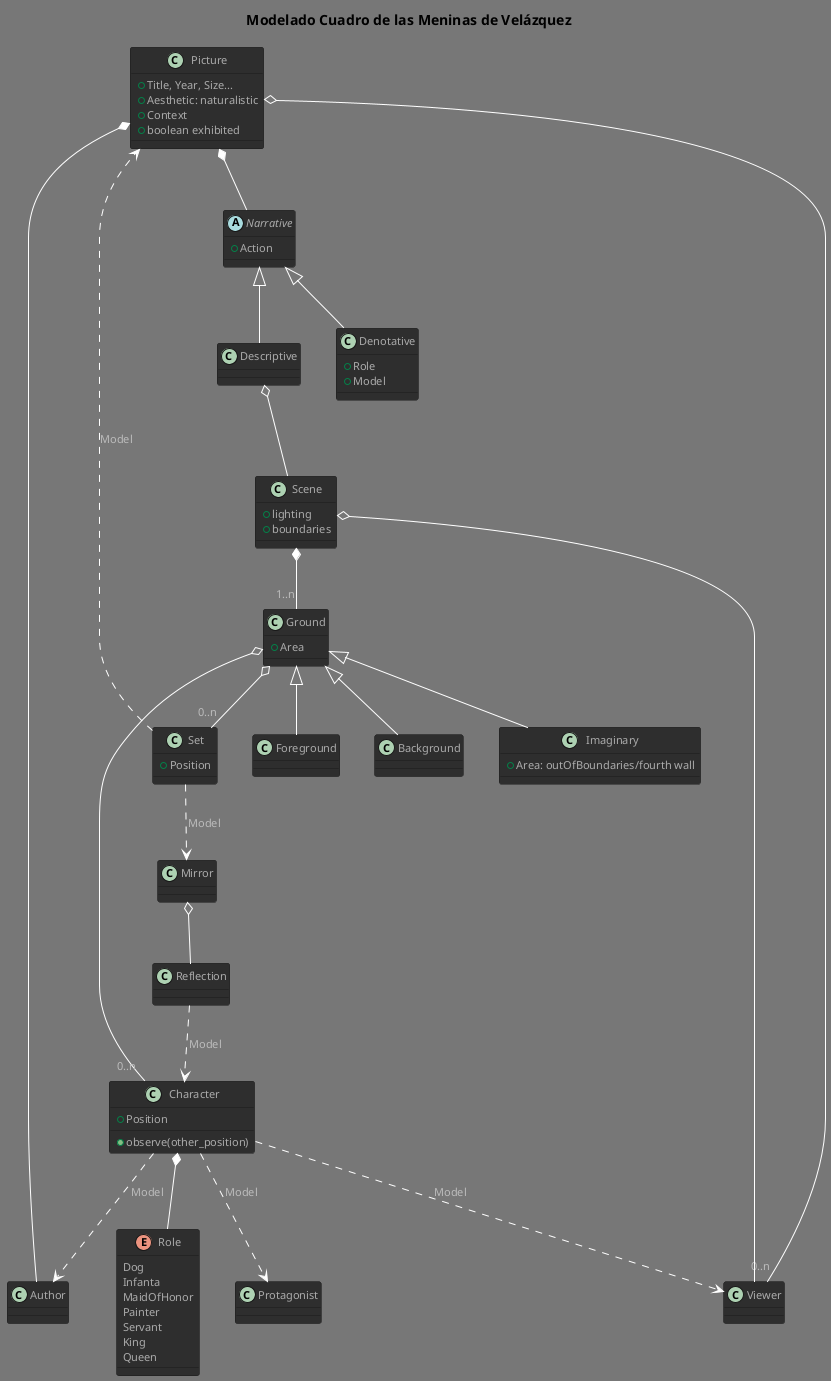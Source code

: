 @startuml MeninasDomain
!theme reddress-darkred
title Modelado Cuadro de las Meninas de Velázquez

class Picture {
    + Title, Year, Size...
    + Aesthetic: naturalistic
    + Context
    + boolean exhibited
}
Picture *-- Author
Picture o--"0..n" Viewer
Picture *-- Narrative

abstract class Narrative {
    + Action
}
Narrative <|-- Denotative
Narrative <|-- Descriptive

class Denotative {
    + Role
    + Model
}
'Denotative o-- Role
'Denotative o-- Model

enum Role {
    Dog
    Infanta
    MaidOfHonor
    Painter
    Servant
    King
    Queen
}

class Descriptive {
}
Descriptive o-- Scene

class Scene {
    + lighting
    + boundaries
}
Scene *--"1..n" Ground
Scene o-- Viewer

class Ground {
    + Area
}
Ground <|-- Foreground
Ground <|-- Background
Ground <|-- Imaginary

class Imaginary {
    + Area: outOfBoundaries/fourth wall
}

Ground o--"0..n" Character
Ground o--"0..n" Set


class Set {
   + Position
}
'Set ..> Model
Set ..> Picture :Model
Set ..> Mirror :Model
'Set ..> Door :model

class Mirror {
}
Mirror o-- Reflection

class Reflection {
}
Reflection ..> Character :Model
'Reflection ..> Model

class Character {
    + Position
    + observe(other_position)
}
'Character ..> Model
Character ..> Author :Model
Character ..> Viewer :Model
Character ..> Protagonist :Model
Character *-- Role

class Viewer {
}
'Viewer <|-- Author

@end